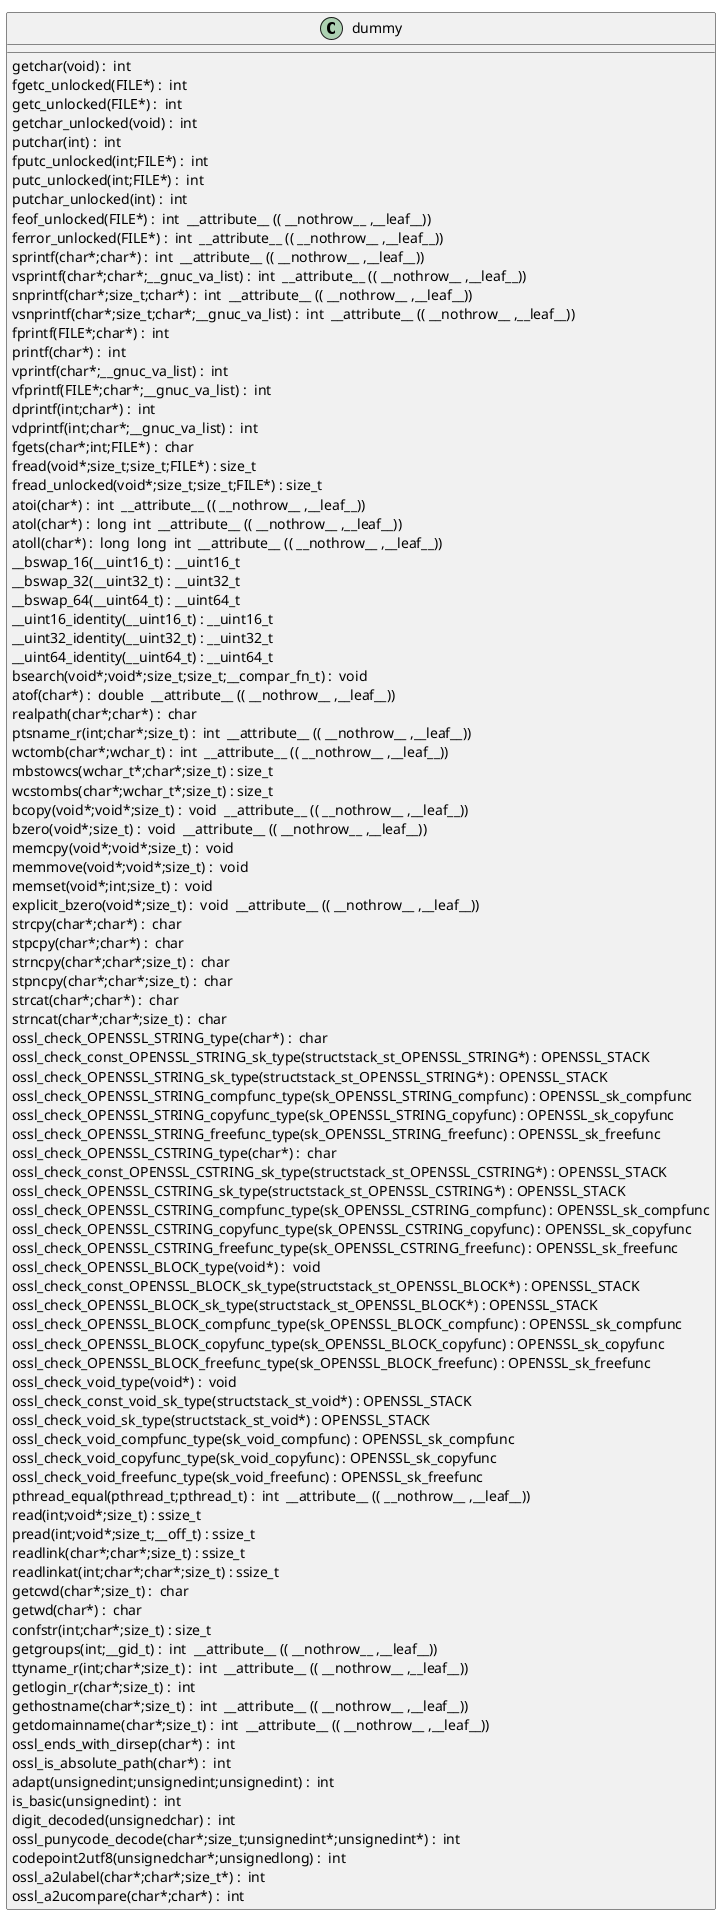 @startuml
!pragma layout smetana
class dummy {
getchar(void) :  int  [[[./../.././qc/crypto/punycode.c.html#754]]]
fgetc_unlocked(FILE*) :  int  [[[./../.././qc/crypto/punycode.c.html#763]]]
getc_unlocked(FILE*) :  int  [[[./../.././qc/crypto/punycode.c.html#773]]]
getchar_unlocked(void) :  int  [[[./../.././qc/crypto/punycode.c.html#780]]]
putchar(int) :  int  [[[./../.././qc/crypto/punycode.c.html#789]]]
fputc_unlocked(int;FILE*) :  int  [[[./../.././qc/crypto/punycode.c.html#798]]]
putc_unlocked(int;FILE*) :  int  [[[./../.././qc/crypto/punycode.c.html#808]]]
putchar_unlocked(int) :  int  [[[./../.././qc/crypto/punycode.c.html#815]]]
feof_unlocked(FILE*) :  int  __attribute__ (( __nothrow__ ,__leaf__)) [[[./../.././qc/crypto/punycode.c.html#821]]]
ferror_unlocked(FILE*) :  int  __attribute__ (( __nothrow__ ,__leaf__)) [[[./../.././qc/crypto/punycode.c.html#828]]]
sprintf(char*;char*) :  int  __attribute__ (( __nothrow__ ,__leaf__)) [[[./../.././qc/crypto/punycode.c.html#847]]]
vsprintf(char*;char*;__gnuc_va_list) :  int  __attribute__ (( __nothrow__ ,__leaf__)) [[[./../.././qc/crypto/punycode.c.html#860]]]
snprintf(char*;size_t;char*) :  int  __attribute__ (( __nothrow__ ,__leaf__)) [[[./../.././qc/crypto/punycode.c.html#879]]]
vsnprintf(char*;size_t;char*;__gnuc_va_list) :  int  __attribute__ (( __nothrow__ ,__leaf__)) [[[./../.././qc/crypto/punycode.c.html#893]]]
fprintf(FILE*;char*) :  int  [[[./../.././qc/crypto/punycode.c.html#914]]]
printf(char*) :  int  [[[./../.././qc/crypto/punycode.c.html#921]]]
vprintf(char*;__gnuc_va_list) :  int  [[[./../.././qc/crypto/punycode.c.html#933]]]
vfprintf(FILE*;char*;__gnuc_va_list) :  int  [[[./../.././qc/crypto/punycode.c.html#943]]]
dprintf(int;char*) :  int  [[[./../.././qc/crypto/punycode.c.html#958]]]
vdprintf(int;char*;__gnuc_va_list) :  int  [[[./../.././qc/crypto/punycode.c.html#969]]]
fgets(char*;int;FILE*) :  char  [[[./../.././qc/crypto/punycode.c.html#988]]]
fread(void*;size_t;size_t;FILE*) : size_t [[[./../.././qc/crypto/punycode.c.html#1014]]]
fread_unlocked(void*;size_t;size_t;FILE*) : size_t [[[./../.././qc/crypto/punycode.c.html#1041]]]
atoi(char*) :  int  __attribute__ (( __nothrow__ ,__leaf__)) [[[./../.././qc/crypto/punycode.c.html#1368]]]
atol(char*) :  long  int  __attribute__ (( __nothrow__ ,__leaf__)) [[[./../.././qc/crypto/punycode.c.html#1373]]]
atoll(char*) :  long  long  int  __attribute__ (( __nothrow__ ,__leaf__)) [[[./../.././qc/crypto/punycode.c.html#1380]]]
__bswap_16(__uint16_t) : __uint16_t [[[./../.././qc/crypto/punycode.c.html#1527]]]
__bswap_32(__uint32_t) : __uint32_t [[[./../.././qc/crypto/punycode.c.html#1542]]]
__bswap_64(__uint64_t) : __uint64_t [[[./../.././qc/crypto/punycode.c.html#1552]]]
__uint16_identity(__uint16_t) : __uint16_t [[[./../.././qc/crypto/punycode.c.html#1564]]]
__uint32_identity(__uint32_t) : __uint32_t [[[./../.././qc/crypto/punycode.c.html#1570]]]
__uint64_identity(__uint64_t) : __uint64_t [[[./../.././qc/crypto/punycode.c.html#1576]]]
bsearch(void*;void*;size_t;size_t;__compar_fn_t) :  void  [[[./../.././qc/crypto/punycode.c.html#2244]]]
atof(char*) :  double  __attribute__ (( __nothrow__ ,__leaf__)) [[[./../.././qc/crypto/punycode.c.html#1]]]
realpath(char*;char*) :  char  [[[./../.././qc/crypto/punycode.c.html#1]]]
ptsname_r(int;char*;size_t) :  int  __attribute__ (( __nothrow__ ,__leaf__)) [[[./../.././qc/crypto/punycode.c.html#1]]]
wctomb(char*;wchar_t) :  int  __attribute__ (( __nothrow__ ,__leaf__)) [[[./../.././qc/crypto/punycode.c.html#1]]]
mbstowcs(wchar_t*;char*;size_t) : size_t [[[./../.././qc/crypto/punycode.c.html#1]]]
wcstombs(char*;wchar_t*;size_t) : size_t [[[./../.././qc/crypto/punycode.c.html#1]]]
bcopy(void*;void*;size_t) :  void  __attribute__ (( __nothrow__ ,__leaf__)) [[[./../.././qc/crypto/punycode.c.html#1]]]
bzero(void*;size_t) :  void  __attribute__ (( __nothrow__ ,__leaf__)) [[[./../.././qc/crypto/punycode.c.html#1]]]
memcpy(void*;void*;size_t) :  void  [[[./../.././qc/crypto/punycode.c.html#1]]]
memmove(void*;void*;size_t) :  void  [[[./../.././qc/crypto/punycode.c.html#1]]]
memset(void*;int;size_t) :  void  [[[./../.././qc/crypto/punycode.c.html#1]]]
explicit_bzero(void*;size_t) :  void  __attribute__ (( __nothrow__ ,__leaf__)) [[[./../.././qc/crypto/punycode.c.html#1]]]
strcpy(char*;char*) :  char  [[[./../.././qc/crypto/punycode.c.html#1]]]
stpcpy(char*;char*) :  char  [[[./../.././qc/crypto/punycode.c.html#1]]]
strncpy(char*;char*;size_t) :  char  [[[./../.././qc/crypto/punycode.c.html#1]]]
stpncpy(char*;char*;size_t) :  char  [[[./../.././qc/crypto/punycode.c.html#1]]]
strcat(char*;char*) :  char  [[[./../.././qc/crypto/punycode.c.html#1]]]
strncat(char*;char*;size_t) :  char  [[[./../.././qc/crypto/punycode.c.html#1]]]
ossl_check_OPENSSL_STRING_type(char*) :  char  [[[./../.././qc/crypto/punycode.c.html#1]]]
ossl_check_const_OPENSSL_STRING_sk_type(structstack_st_OPENSSL_STRING*) : OPENSSL_STACK [[[./../.././qc/crypto/punycode.c.html#1]]]
ossl_check_OPENSSL_STRING_sk_type(structstack_st_OPENSSL_STRING*) : OPENSSL_STACK [[[./../.././qc/crypto/punycode.c.html#1]]]
ossl_check_OPENSSL_STRING_compfunc_type(sk_OPENSSL_STRING_compfunc) : OPENSSL_sk_compfunc [[[./../.././qc/crypto/punycode.c.html#1]]]
ossl_check_OPENSSL_STRING_copyfunc_type(sk_OPENSSL_STRING_copyfunc) : OPENSSL_sk_copyfunc [[[./../.././qc/crypto/punycode.c.html#1]]]
ossl_check_OPENSSL_STRING_freefunc_type(sk_OPENSSL_STRING_freefunc) : OPENSSL_sk_freefunc [[[./../.././qc/crypto/punycode.c.html#1]]]
ossl_check_OPENSSL_CSTRING_type(char*) :  char  [[[./../.././qc/crypto/punycode.c.html#1]]]
ossl_check_const_OPENSSL_CSTRING_sk_type(structstack_st_OPENSSL_CSTRING*) : OPENSSL_STACK [[[./../.././qc/crypto/punycode.c.html#1]]]
ossl_check_OPENSSL_CSTRING_sk_type(structstack_st_OPENSSL_CSTRING*) : OPENSSL_STACK [[[./../.././qc/crypto/punycode.c.html#1]]]
ossl_check_OPENSSL_CSTRING_compfunc_type(sk_OPENSSL_CSTRING_compfunc) : OPENSSL_sk_compfunc [[[./../.././qc/crypto/punycode.c.html#1]]]
ossl_check_OPENSSL_CSTRING_copyfunc_type(sk_OPENSSL_CSTRING_copyfunc) : OPENSSL_sk_copyfunc [[[./../.././qc/crypto/punycode.c.html#1]]]
ossl_check_OPENSSL_CSTRING_freefunc_type(sk_OPENSSL_CSTRING_freefunc) : OPENSSL_sk_freefunc [[[./../.././qc/crypto/punycode.c.html#1]]]
ossl_check_OPENSSL_BLOCK_type(void*) :  void  [[[./../.././qc/crypto/punycode.c.html#1]]]
ossl_check_const_OPENSSL_BLOCK_sk_type(structstack_st_OPENSSL_BLOCK*) : OPENSSL_STACK [[[./../.././qc/crypto/punycode.c.html#1]]]
ossl_check_OPENSSL_BLOCK_sk_type(structstack_st_OPENSSL_BLOCK*) : OPENSSL_STACK [[[./../.././qc/crypto/punycode.c.html#1]]]
ossl_check_OPENSSL_BLOCK_compfunc_type(sk_OPENSSL_BLOCK_compfunc) : OPENSSL_sk_compfunc [[[./../.././qc/crypto/punycode.c.html#1]]]
ossl_check_OPENSSL_BLOCK_copyfunc_type(sk_OPENSSL_BLOCK_copyfunc) : OPENSSL_sk_copyfunc [[[./../.././qc/crypto/punycode.c.html#1]]]
ossl_check_OPENSSL_BLOCK_freefunc_type(sk_OPENSSL_BLOCK_freefunc) : OPENSSL_sk_freefunc [[[./../.././qc/crypto/punycode.c.html#1]]]
ossl_check_void_type(void*) :  void  [[[./../.././qc/crypto/punycode.c.html#1]]]
ossl_check_const_void_sk_type(structstack_st_void*) : OPENSSL_STACK [[[./../.././qc/crypto/punycode.c.html#1]]]
ossl_check_void_sk_type(structstack_st_void*) : OPENSSL_STACK [[[./../.././qc/crypto/punycode.c.html#1]]]
ossl_check_void_compfunc_type(sk_void_compfunc) : OPENSSL_sk_compfunc [[[./../.././qc/crypto/punycode.c.html#1]]]
ossl_check_void_copyfunc_type(sk_void_copyfunc) : OPENSSL_sk_copyfunc [[[./../.././qc/crypto/punycode.c.html#1]]]
ossl_check_void_freefunc_type(sk_void_freefunc) : OPENSSL_sk_freefunc [[[./../.././qc/crypto/punycode.c.html#1]]]
pthread_equal(pthread_t;pthread_t) :  int  __attribute__ (( __nothrow__ ,__leaf__)) [[[./../.././qc/crypto/punycode.c.html#1]]]
read(int;void*;size_t) : ssize_t [[[./../.././qc/crypto/punycode.c.html#1]]]
pread(int;void*;size_t;__off_t) : ssize_t [[[./../.././qc/crypto/punycode.c.html#1]]]
readlink(char*;char*;size_t) : ssize_t [[[./../.././qc/crypto/punycode.c.html#1]]]
readlinkat(int;char*;char*;size_t) : ssize_t [[[./../.././qc/crypto/punycode.c.html#1]]]
getcwd(char*;size_t) :  char  [[[./../.././qc/crypto/punycode.c.html#1]]]
getwd(char*) :  char  [[[./../.././qc/crypto/punycode.c.html#1]]]
confstr(int;char*;size_t) : size_t [[[./../.././qc/crypto/punycode.c.html#1]]]
getgroups(int;__gid_t) :  int  __attribute__ (( __nothrow__ ,__leaf__)) [[[./../.././qc/crypto/punycode.c.html#1]]]
ttyname_r(int;char*;size_t) :  int  __attribute__ (( __nothrow__ ,__leaf__)) [[[./../.././qc/crypto/punycode.c.html#1]]]
getlogin_r(char*;size_t) :  int  [[[./../.././qc/crypto/punycode.c.html#1]]]
gethostname(char*;size_t) :  int  __attribute__ (( __nothrow__ ,__leaf__)) [[[./../.././qc/crypto/punycode.c.html#1]]]
getdomainname(char*;size_t) :  int  __attribute__ (( __nothrow__ ,__leaf__)) [[[./../.././qc/crypto/punycode.c.html#1]]]
ossl_ends_with_dirsep(char*) :  int  [[[./../.././qc/crypto/punycode.c.html#1]]]
ossl_is_absolute_path(char*) :  int  [[[./../.././qc/crypto/punycode.c.html#1]]]
adapt(unsignedint;unsignedint;unsignedint) :  int  [[[./../.././qc/crypto/punycode.c.html#1]]]
is_basic(unsignedint) :  int  [[[./../.././qc/crypto/punycode.c.html#1]]]
digit_decoded(unsignedchar) :  int  [[[./../.././qc/crypto/punycode.c.html#1]]]
ossl_punycode_decode(char*;size_t;unsignedint*;unsignedint*) :  int  [[[./../.././qc/crypto/punycode.c.html#1]]]
codepoint2utf8(unsignedchar*;unsignedlong) :  int  [[[./../.././qc/crypto/punycode.c.html#1]]]
ossl_a2ulabel(char*;char*;size_t*) :  int  [[[./../.././qc/crypto/punycode.c.html#1]]]
ossl_a2ucompare(char*;char*) :  int  [[[./../.././qc/crypto/punycode.c.html#1]]]
} 
@enduml
